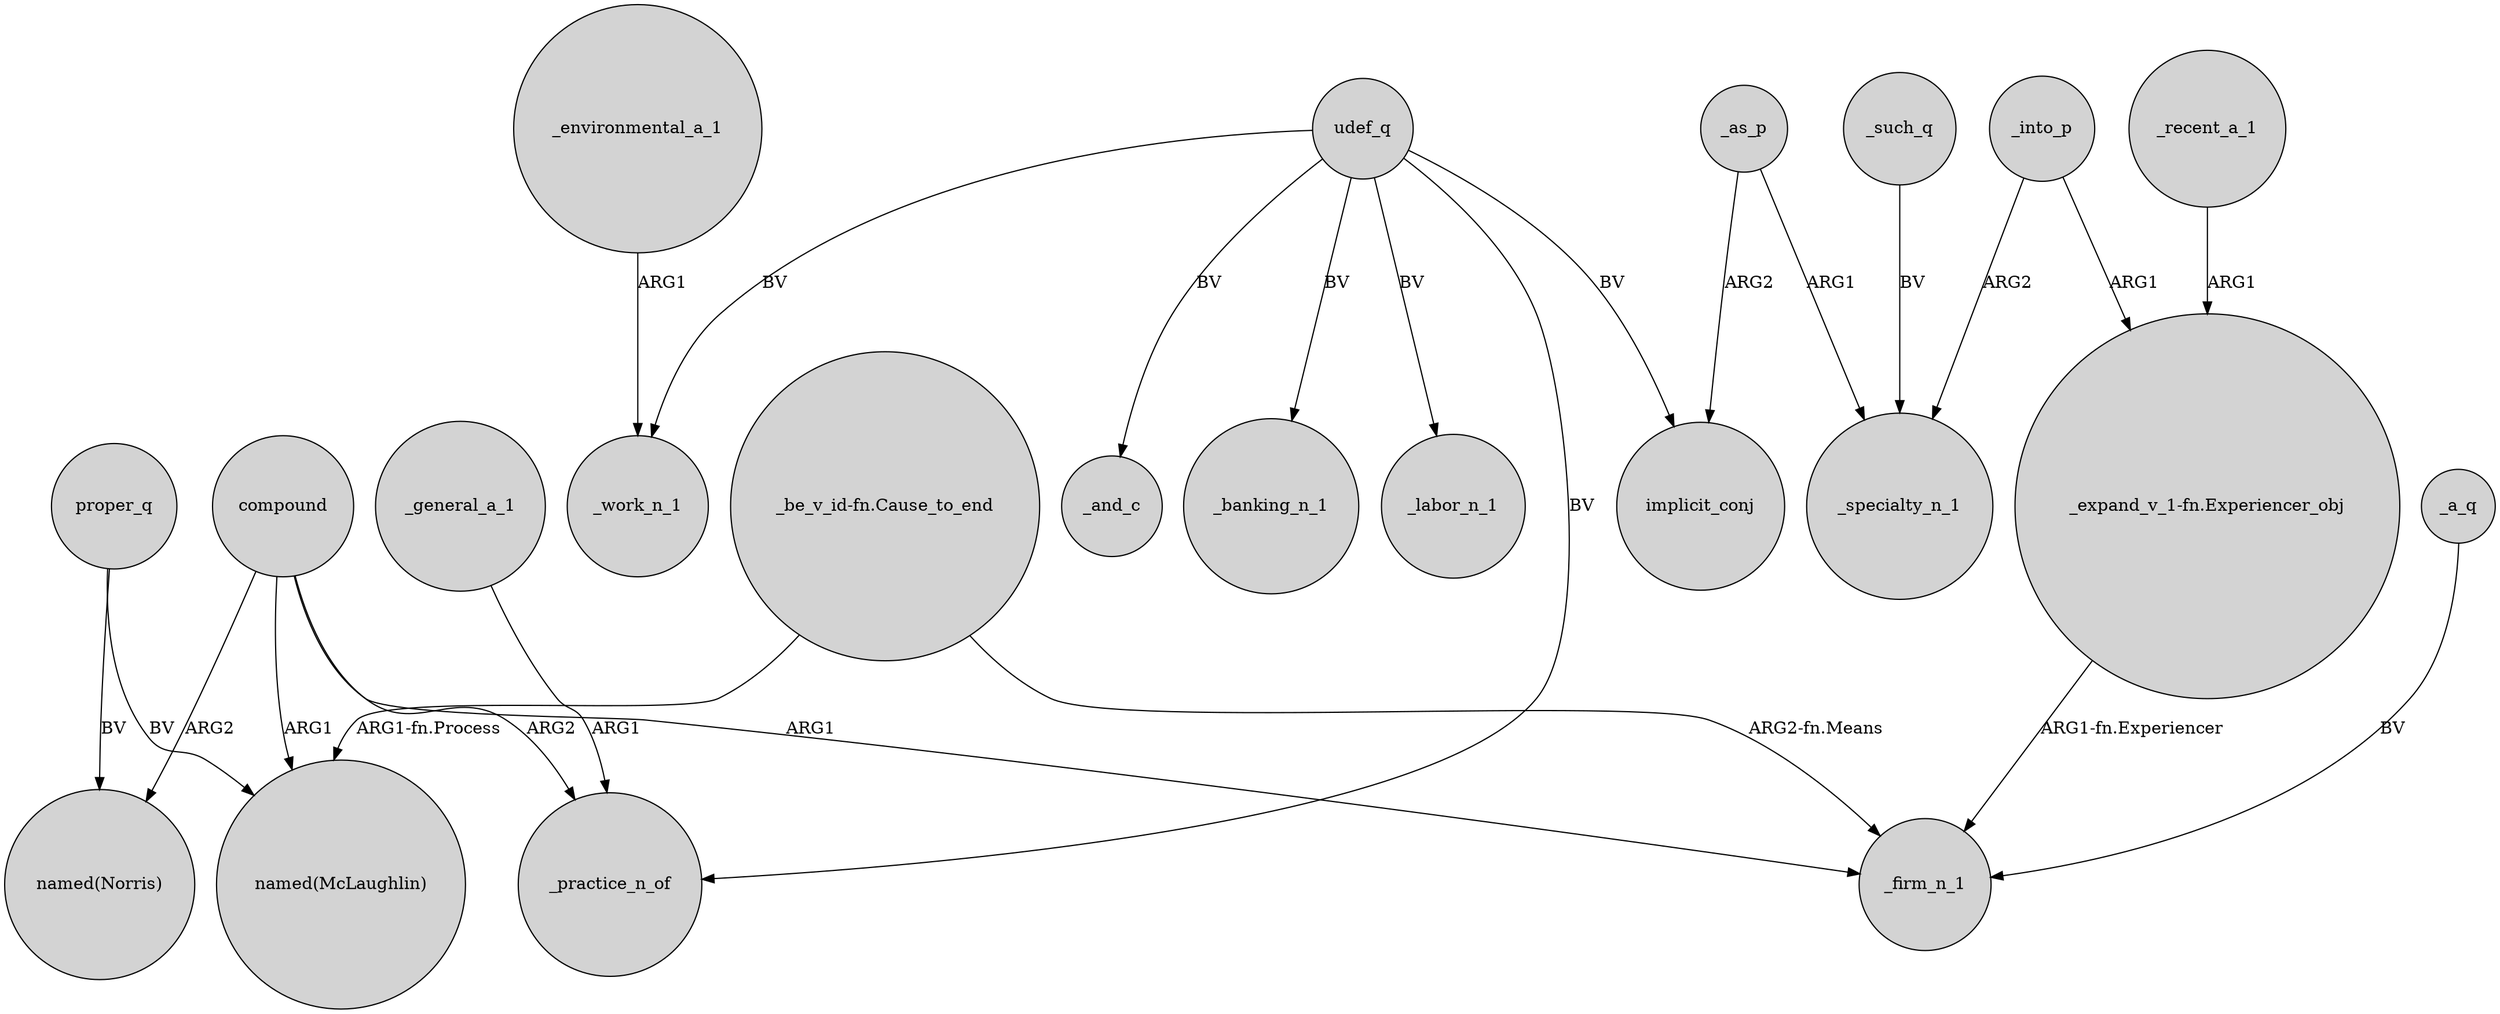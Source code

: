 digraph {
	node [shape=circle style=filled]
	proper_q -> "named(McLaughlin)" [label=BV]
	_recent_a_1 -> "_expand_v_1-fn.Experiencer_obj" [label=ARG1]
	_as_p -> _specialty_n_1 [label=ARG1]
	_into_p -> "_expand_v_1-fn.Experiencer_obj" [label=ARG1]
	compound -> _practice_n_of [label=ARG2]
	"_be_v_id-fn.Cause_to_end" -> "named(McLaughlin)" [label="ARG1-fn.Process"]
	_such_q -> _specialty_n_1 [label=BV]
	compound -> "named(McLaughlin)" [label=ARG1]
	"_be_v_id-fn.Cause_to_end" -> _firm_n_1 [label="ARG2-fn.Means"]
	udef_q -> _work_n_1 [label=BV]
	proper_q -> "named(Norris)" [label=BV]
	udef_q -> _and_c [label=BV]
	_into_p -> _specialty_n_1 [label=ARG2]
	udef_q -> _banking_n_1 [label=BV]
	_general_a_1 -> _practice_n_of [label=ARG1]
	compound -> "named(Norris)" [label=ARG2]
	_a_q -> _firm_n_1 [label=BV]
	udef_q -> _practice_n_of [label=BV]
	udef_q -> _labor_n_1 [label=BV]
	compound -> _firm_n_1 [label=ARG1]
	"_expand_v_1-fn.Experiencer_obj" -> _firm_n_1 [label="ARG1-fn.Experiencer"]
	_environmental_a_1 -> _work_n_1 [label=ARG1]
	_as_p -> implicit_conj [label=ARG2]
	udef_q -> implicit_conj [label=BV]
}
